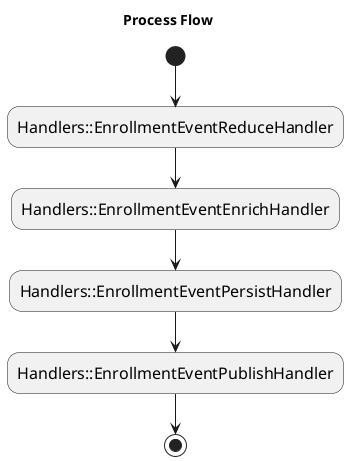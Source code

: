@startuml
skinparam DefaultFontSize 16

title Process Flow
(*) --> "Handlers::EnrollmentEventReduceHandler"
"Handlers::EnrollmentEventReduceHandler" --> "Handlers::EnrollmentEventEnrichHandler"
"Handlers::EnrollmentEventEnrichHandler" --> "Handlers::EnrollmentEventPersistHandler"
"Handlers::EnrollmentEventPersistHandler" --> "Handlers::EnrollmentEventPublishHandler"
"Handlers::EnrollmentEventPublishHandler" --> (*)
@enduml